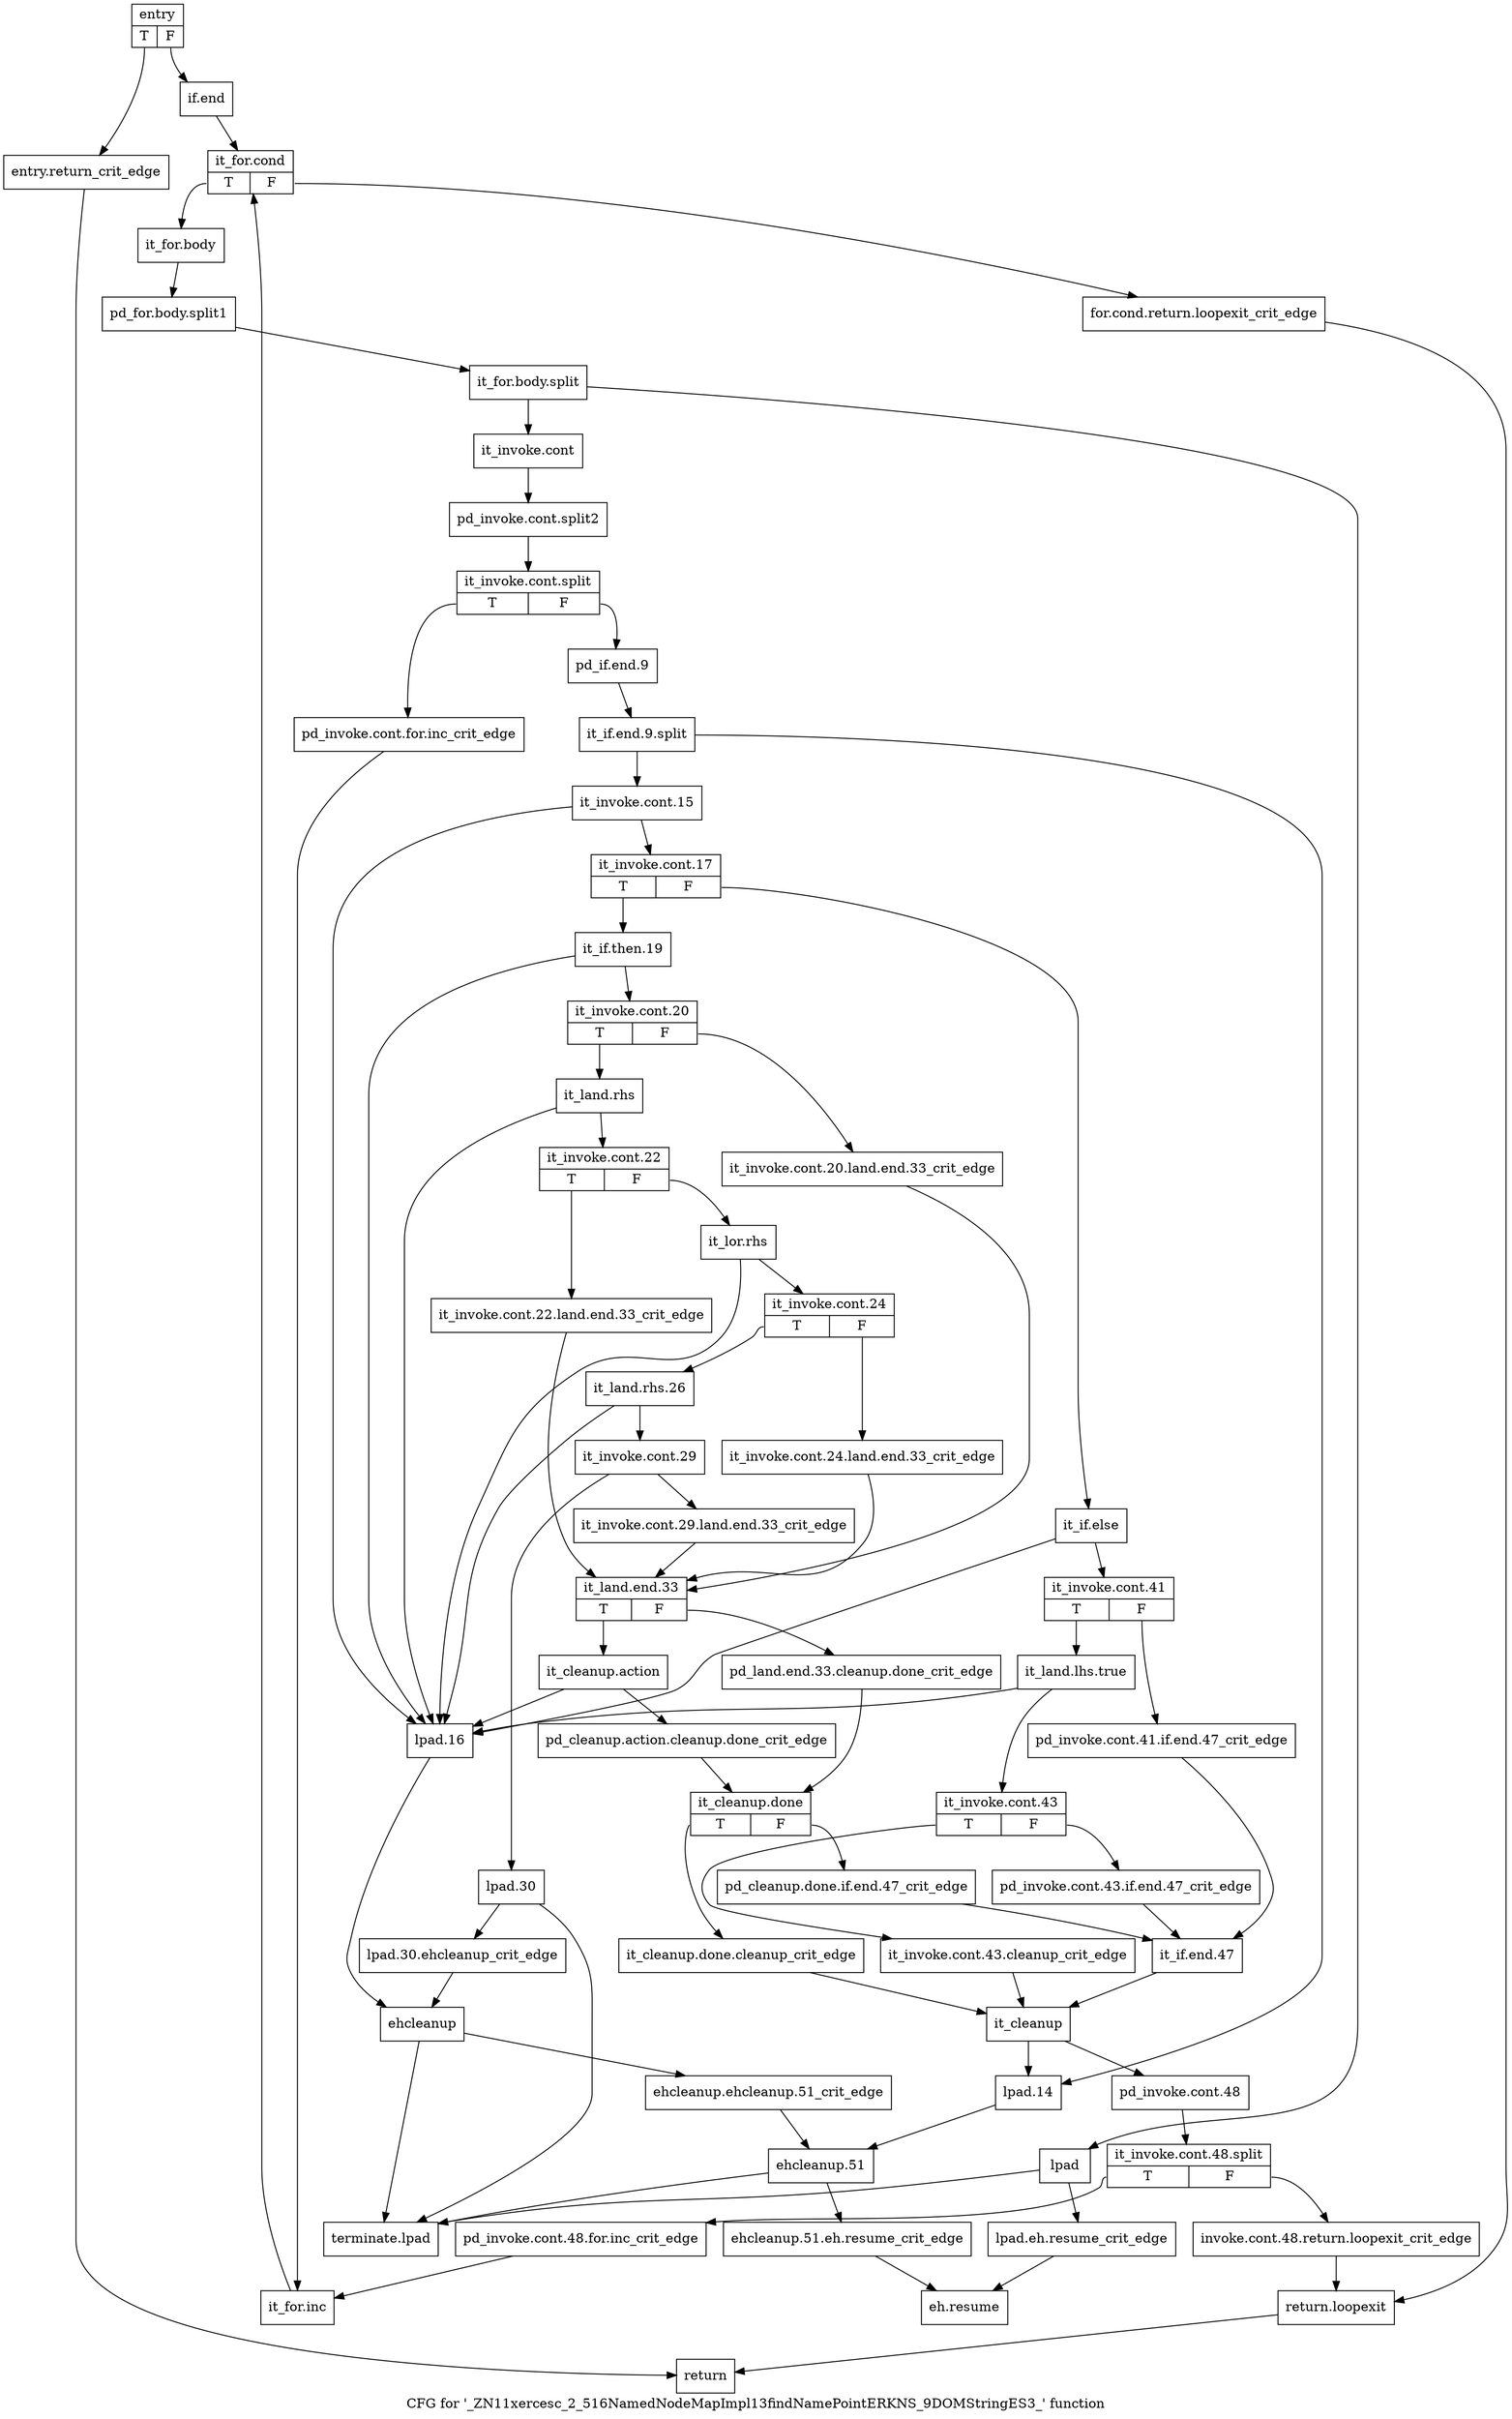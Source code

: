 digraph "CFG for '_ZN11xercesc_2_516NamedNodeMapImpl13findNamePointERKNS_9DOMStringES3_' function" {
	label="CFG for '_ZN11xercesc_2_516NamedNodeMapImpl13findNamePointERKNS_9DOMStringES3_' function";

	Node0x3ab0100 [shape=record,label="{entry|{<s0>T|<s1>F}}"];
	Node0x3ab0100:s0 -> Node0x3b0b740;
	Node0x3ab0100:s1 -> Node0x3b0b790;
	Node0x3b0b740 [shape=record,label="{entry.return_crit_edge}"];
	Node0x3b0b740 -> Node0x3b0c7d0;
	Node0x3b0b790 [shape=record,label="{if.end}"];
	Node0x3b0b790 -> Node0x3b0b7e0;
	Node0x3b0b7e0 [shape=record,label="{it_for.cond|{<s0>T|<s1>F}}"];
	Node0x3b0b7e0:s0 -> Node0x3b0b880;
	Node0x3b0b7e0:s1 -> Node0x3b0b830;
	Node0x3b0b830 [shape=record,label="{for.cond.return.loopexit_crit_edge}"];
	Node0x3b0b830 -> Node0x3b0c780;
	Node0x3b0b880 [shape=record,label="{it_for.body}"];
	Node0x3b0b880 -> Node0xac8f620;
	Node0xac8f620 [shape=record,label="{pd_for.body.split1}"];
	Node0xac8f620 -> Node0xac8f800;
	Node0xac8f800 [shape=record,label="{it_for.body.split}"];
	Node0xac8f800 -> Node0x3b0b8d0;
	Node0xac8f800 -> Node0x3b0b970;
	Node0x3b0b8d0 [shape=record,label="{it_invoke.cont}"];
	Node0x3b0b8d0 -> Node0xac8f490;
	Node0xac8f490 [shape=record,label="{pd_invoke.cont.split2}"];
	Node0xac8f490 -> Node0xac8f3f0;
	Node0xac8f3f0 [shape=record,label="{it_invoke.cont.split|{<s0>T|<s1>F}}"];
	Node0xac8f3f0:s0 -> Node0x3b0b920;
	Node0xac8f3f0:s1 -> Node0x3b0ba10;
	Node0x3b0b920 [shape=record,label="{pd_invoke.cont.for.inc_crit_edge}"];
	Node0x3b0b920 -> Node0x3b0c5f0;
	Node0x3b0b970 [shape=record,label="{lpad}"];
	Node0x3b0b970 -> Node0x3b0b9c0;
	Node0x3b0b970 -> Node0x3b0c870;
	Node0x3b0b9c0 [shape=record,label="{lpad.eh.resume_crit_edge}"];
	Node0x3b0b9c0 -> Node0x3b0c820;
	Node0x3b0ba10 [shape=record,label="{pd_if.end.9}"];
	Node0x3b0ba10 -> Node0xac8f4e0;
	Node0xac8f4e0 [shape=record,label="{it_if.end.9.split}"];
	Node0xac8f4e0 -> Node0x3b0ba60;
	Node0xac8f4e0 -> Node0x3b0c0f0;
	Node0x3b0ba60 [shape=record,label="{it_invoke.cont.15}"];
	Node0x3b0ba60 -> Node0x3b0bab0;
	Node0x3b0ba60 -> Node0x3b0c140;
	Node0x3b0bab0 [shape=record,label="{it_invoke.cont.17|{<s0>T|<s1>F}}"];
	Node0x3b0bab0:s0 -> Node0x3b0bb00;
	Node0x3b0bab0:s1 -> Node0x3b0c230;
	Node0x3b0bb00 [shape=record,label="{it_if.then.19}"];
	Node0x3b0bb00 -> Node0x3b0bb50;
	Node0x3b0bb00 -> Node0x3b0c140;
	Node0x3b0bb50 [shape=record,label="{it_invoke.cont.20|{<s0>T|<s1>F}}"];
	Node0x3b0bb50:s0 -> Node0x3b0bbf0;
	Node0x3b0bb50:s1 -> Node0x3b0bba0;
	Node0x3b0bba0 [shape=record,label="{it_invoke.cont.20.land.end.33_crit_edge}"];
	Node0x3b0bba0 -> Node0x3b0bec0;
	Node0x3b0bbf0 [shape=record,label="{it_land.rhs}"];
	Node0x3b0bbf0 -> Node0x3b0bc40;
	Node0x3b0bbf0 -> Node0x3b0c140;
	Node0x3b0bc40 [shape=record,label="{it_invoke.cont.22|{<s0>T|<s1>F}}"];
	Node0x3b0bc40:s0 -> Node0x3b0bc90;
	Node0x3b0bc40:s1 -> Node0x3b0bce0;
	Node0x3b0bc90 [shape=record,label="{it_invoke.cont.22.land.end.33_crit_edge}"];
	Node0x3b0bc90 -> Node0x3b0bec0;
	Node0x3b0bce0 [shape=record,label="{it_lor.rhs}"];
	Node0x3b0bce0 -> Node0x3b0bd30;
	Node0x3b0bce0 -> Node0x3b0c140;
	Node0x3b0bd30 [shape=record,label="{it_invoke.cont.24|{<s0>T|<s1>F}}"];
	Node0x3b0bd30:s0 -> Node0x3b0bdd0;
	Node0x3b0bd30:s1 -> Node0x3b0bd80;
	Node0x3b0bd80 [shape=record,label="{it_invoke.cont.24.land.end.33_crit_edge}"];
	Node0x3b0bd80 -> Node0x3b0bec0;
	Node0x3b0bdd0 [shape=record,label="{it_land.rhs.26}"];
	Node0x3b0bdd0 -> Node0x3b0be20;
	Node0x3b0bdd0 -> Node0x3b0c140;
	Node0x3b0be20 [shape=record,label="{it_invoke.cont.29}"];
	Node0x3b0be20 -> Node0x3b0be70;
	Node0x3b0be20 -> Node0x3b0c190;
	Node0x3b0be70 [shape=record,label="{it_invoke.cont.29.land.end.33_crit_edge}"];
	Node0x3b0be70 -> Node0x3b0bec0;
	Node0x3b0bec0 [shape=record,label="{it_land.end.33|{<s0>T|<s1>F}}"];
	Node0x3b0bec0:s0 -> Node0x3b0bf60;
	Node0x3b0bec0:s1 -> Node0x3b0bf10;
	Node0x3b0bf10 [shape=record,label="{pd_land.end.33.cleanup.done_crit_edge}"];
	Node0x3b0bf10 -> Node0x3b0c000;
	Node0x3b0bf60 [shape=record,label="{it_cleanup.action}"];
	Node0x3b0bf60 -> Node0x3b0bfb0;
	Node0x3b0bf60 -> Node0x3b0c140;
	Node0x3b0bfb0 [shape=record,label="{pd_cleanup.action.cleanup.done_crit_edge}"];
	Node0x3b0bfb0 -> Node0x3b0c000;
	Node0x3b0c000 [shape=record,label="{it_cleanup.done|{<s0>T|<s1>F}}"];
	Node0x3b0c000:s0 -> Node0x3b0c0a0;
	Node0x3b0c000:s1 -> Node0x3b0c050;
	Node0x3b0c050 [shape=record,label="{pd_cleanup.done.if.end.47_crit_edge}"];
	Node0x3b0c050 -> Node0x3b0c460;
	Node0x3b0c0a0 [shape=record,label="{it_cleanup.done.cleanup_crit_edge}"];
	Node0x3b0c0a0 -> Node0x3b0c4b0;
	Node0x3b0c0f0 [shape=record,label="{lpad.14}"];
	Node0x3b0c0f0 -> Node0x3b0c6e0;
	Node0x3b0c140 [shape=record,label="{lpad.16}"];
	Node0x3b0c140 -> Node0x3b0c640;
	Node0x3b0c190 [shape=record,label="{lpad.30}"];
	Node0x3b0c190 -> Node0x3b0c1e0;
	Node0x3b0c190 -> Node0x3b0c870;
	Node0x3b0c1e0 [shape=record,label="{lpad.30.ehcleanup_crit_edge}"];
	Node0x3b0c1e0 -> Node0x3b0c640;
	Node0x3b0c230 [shape=record,label="{it_if.else}"];
	Node0x3b0c230 -> Node0x3b0c280;
	Node0x3b0c230 -> Node0x3b0c140;
	Node0x3b0c280 [shape=record,label="{it_invoke.cont.41|{<s0>T|<s1>F}}"];
	Node0x3b0c280:s0 -> Node0x3b0c320;
	Node0x3b0c280:s1 -> Node0x3b0c2d0;
	Node0x3b0c2d0 [shape=record,label="{pd_invoke.cont.41.if.end.47_crit_edge}"];
	Node0x3b0c2d0 -> Node0x3b0c460;
	Node0x3b0c320 [shape=record,label="{it_land.lhs.true}"];
	Node0x3b0c320 -> Node0x3b0c370;
	Node0x3b0c320 -> Node0x3b0c140;
	Node0x3b0c370 [shape=record,label="{it_invoke.cont.43|{<s0>T|<s1>F}}"];
	Node0x3b0c370:s0 -> Node0x3b0c410;
	Node0x3b0c370:s1 -> Node0x3b0c3c0;
	Node0x3b0c3c0 [shape=record,label="{pd_invoke.cont.43.if.end.47_crit_edge}"];
	Node0x3b0c3c0 -> Node0x3b0c460;
	Node0x3b0c410 [shape=record,label="{it_invoke.cont.43.cleanup_crit_edge}"];
	Node0x3b0c410 -> Node0x3b0c4b0;
	Node0x3b0c460 [shape=record,label="{it_if.end.47}"];
	Node0x3b0c460 -> Node0x3b0c4b0;
	Node0x3b0c4b0 [shape=record,label="{it_cleanup}"];
	Node0x3b0c4b0 -> Node0x3b0c500;
	Node0x3b0c4b0 -> Node0x3b0c0f0;
	Node0x3b0c500 [shape=record,label="{pd_invoke.cont.48}"];
	Node0x3b0c500 -> Node0xac8f580;
	Node0xac8f580 [shape=record,label="{it_invoke.cont.48.split|{<s0>T|<s1>F}}"];
	Node0xac8f580:s0 -> Node0x3b0c5a0;
	Node0xac8f580:s1 -> Node0x3b0c550;
	Node0x3b0c550 [shape=record,label="{invoke.cont.48.return.loopexit_crit_edge}"];
	Node0x3b0c550 -> Node0x3b0c780;
	Node0x3b0c5a0 [shape=record,label="{pd_invoke.cont.48.for.inc_crit_edge}"];
	Node0x3b0c5a0 -> Node0x3b0c5f0;
	Node0x3b0c5f0 [shape=record,label="{it_for.inc}"];
	Node0x3b0c5f0 -> Node0x3b0b7e0;
	Node0x3b0c640 [shape=record,label="{ehcleanup}"];
	Node0x3b0c640 -> Node0x3b0c690;
	Node0x3b0c640 -> Node0x3b0c870;
	Node0x3b0c690 [shape=record,label="{ehcleanup.ehcleanup.51_crit_edge}"];
	Node0x3b0c690 -> Node0x3b0c6e0;
	Node0x3b0c6e0 [shape=record,label="{ehcleanup.51}"];
	Node0x3b0c6e0 -> Node0x3b0c730;
	Node0x3b0c6e0 -> Node0x3b0c870;
	Node0x3b0c730 [shape=record,label="{ehcleanup.51.eh.resume_crit_edge}"];
	Node0x3b0c730 -> Node0x3b0c820;
	Node0x3b0c780 [shape=record,label="{return.loopexit}"];
	Node0x3b0c780 -> Node0x3b0c7d0;
	Node0x3b0c7d0 [shape=record,label="{return}"];
	Node0x3b0c820 [shape=record,label="{eh.resume}"];
	Node0x3b0c870 [shape=record,label="{terminate.lpad}"];
}
